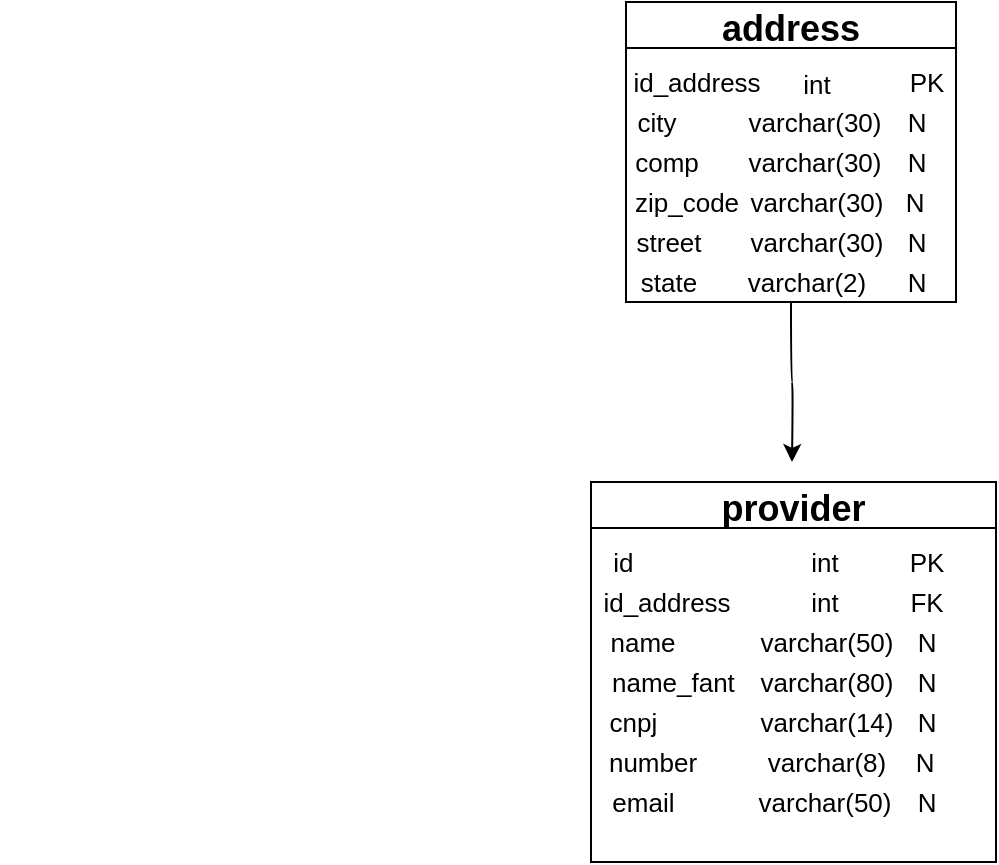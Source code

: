 <mxfile>
    <diagram id="iRefk3Gc-7SHnO-hkTFX" name="Page-1">
        <mxGraphModel dx="833" dy="478" grid="1" gridSize="10" guides="1" tooltips="1" connect="1" arrows="1" fold="1" page="1" pageScale="1" pageWidth="827" pageHeight="1169" math="0" shadow="0">
            <root>
                <mxCell id="0"/>
                <mxCell id="1" parent="0"/>
                <mxCell id="8" style="edgeStyle=orthogonalEdgeStyle;html=1;fontSize=13;" edge="1" parent="1">
                    <mxGeometry relative="1" as="geometry">
                        <mxPoint x="10" y="180" as="targetPoint"/>
                        <mxPoint x="10" y="180" as="sourcePoint"/>
                    </mxGeometry>
                </mxCell>
                <mxCell id="71" style="edgeStyle=orthogonalEdgeStyle;curved=1;html=1;exitX=0.5;exitY=1;exitDx=0;exitDy=0;fontSize=13;" edge="1" parent="1" source="5">
                    <mxGeometry relative="1" as="geometry">
                        <mxPoint x="398" y="370" as="targetPoint"/>
                    </mxGeometry>
                </mxCell>
                <mxCell id="5" value="address" style="swimlane;fontSize=18;strokeWidth=1;" vertex="1" parent="1">
                    <mxGeometry x="315" y="140" width="165" height="150" as="geometry"/>
                </mxCell>
                <mxCell id="9" value="id_address" style="text;html=1;align=center;verticalAlign=middle;resizable=0;points=[];autosize=1;strokeColor=none;fillColor=none;fontSize=13;" vertex="1" parent="5">
                    <mxGeometry x="-5" y="30" width="80" height="20" as="geometry"/>
                </mxCell>
                <mxCell id="10" value="city" style="text;html=1;align=center;verticalAlign=middle;resizable=0;points=[];autosize=1;strokeColor=none;fillColor=none;fontSize=13;" vertex="1" parent="5">
                    <mxGeometry x="-5" y="50" width="40" height="20" as="geometry"/>
                </mxCell>
                <mxCell id="11" value="state" style="text;html=1;align=center;verticalAlign=middle;resizable=0;points=[];autosize=1;strokeColor=none;fillColor=none;fontSize=13;" vertex="1" parent="5">
                    <mxGeometry x="1" y="130" width="40" height="20" as="geometry"/>
                </mxCell>
                <mxCell id="12" value="street" style="text;html=1;align=center;verticalAlign=middle;resizable=0;points=[];autosize=1;strokeColor=none;fillColor=none;fontSize=13;" vertex="1" parent="5">
                    <mxGeometry x="-4" y="110" width="50" height="20" as="geometry"/>
                </mxCell>
                <mxCell id="61" value="PK" style="text;html=1;align=center;verticalAlign=middle;resizable=0;points=[];autosize=1;strokeColor=none;fillColor=none;fontSize=13;" vertex="1" parent="5">
                    <mxGeometry x="135" y="30" width="30" height="20" as="geometry"/>
                </mxCell>
                <mxCell id="64" value="varchar(30)" style="text;html=1;align=center;verticalAlign=middle;resizable=0;points=[];autosize=1;strokeColor=none;fillColor=none;fontSize=13;" vertex="1" parent="5">
                    <mxGeometry x="55" y="110" width="80" height="20" as="geometry"/>
                </mxCell>
                <mxCell id="65" value="varchar(2)" style="text;html=1;align=center;verticalAlign=middle;resizable=0;points=[];autosize=1;strokeColor=none;fillColor=none;fontSize=13;" vertex="1" parent="5">
                    <mxGeometry x="55" y="130" width="70" height="20" as="geometry"/>
                </mxCell>
                <mxCell id="62" value="varchar(30)" style="text;html=1;align=center;verticalAlign=middle;resizable=0;points=[];autosize=1;strokeColor=none;fillColor=none;fontSize=13;" vertex="1" parent="5">
                    <mxGeometry x="54" y="50" width="80" height="20" as="geometry"/>
                </mxCell>
                <mxCell id="66" value="N" style="text;html=1;align=center;verticalAlign=middle;resizable=0;points=[];autosize=1;strokeColor=none;fillColor=none;fontSize=13;" vertex="1" parent="5">
                    <mxGeometry x="135" y="110" width="20" height="20" as="geometry"/>
                </mxCell>
                <mxCell id="67" value="N" style="text;html=1;align=center;verticalAlign=middle;resizable=0;points=[];autosize=1;strokeColor=none;fillColor=none;fontSize=13;" vertex="1" parent="5">
                    <mxGeometry x="135" y="130" width="20" height="20" as="geometry"/>
                </mxCell>
                <mxCell id="72" value="comp" style="text;html=1;align=center;verticalAlign=middle;resizable=0;points=[];autosize=1;strokeColor=none;fillColor=none;fontSize=13;" vertex="1" parent="5">
                    <mxGeometry x="-5" y="70" width="50" height="20" as="geometry"/>
                </mxCell>
                <mxCell id="73" value="varchar(30)" style="text;html=1;align=center;verticalAlign=middle;resizable=0;points=[];autosize=1;strokeColor=none;fillColor=none;fontSize=13;" vertex="1" parent="5">
                    <mxGeometry x="54" y="70" width="80" height="20" as="geometry"/>
                </mxCell>
                <mxCell id="75" value="zip_code" style="text;html=1;align=center;verticalAlign=middle;resizable=0;points=[];autosize=1;strokeColor=none;fillColor=none;fontSize=13;" vertex="1" parent="5">
                    <mxGeometry x="-5" y="90" width="70" height="20" as="geometry"/>
                </mxCell>
                <mxCell id="76" value="varchar(30)" style="text;html=1;align=center;verticalAlign=middle;resizable=0;points=[];autosize=1;strokeColor=none;fillColor=none;fontSize=13;" vertex="1" parent="5">
                    <mxGeometry x="55" y="90" width="80" height="20" as="geometry"/>
                </mxCell>
                <mxCell id="77" value="N" style="text;html=1;align=center;verticalAlign=middle;resizable=0;points=[];autosize=1;strokeColor=none;fillColor=none;fontSize=13;" vertex="1" parent="5">
                    <mxGeometry x="134" y="90" width="20" height="20" as="geometry"/>
                </mxCell>
                <mxCell id="78" value="N" style="text;html=1;align=center;verticalAlign=middle;resizable=0;points=[];autosize=1;strokeColor=none;fillColor=none;fontSize=13;" vertex="1" parent="5">
                    <mxGeometry x="135" y="70" width="20" height="20" as="geometry"/>
                </mxCell>
                <mxCell id="31" value="provider" style="swimlane;fontSize=18;strokeWidth=1;startSize=23;" vertex="1" parent="1">
                    <mxGeometry x="297.5" y="380" width="202.5" height="190" as="geometry"/>
                </mxCell>
                <mxCell id="32" value="name" style="text;html=1;align=center;verticalAlign=middle;resizable=0;points=[];autosize=1;strokeColor=none;fillColor=none;fontSize=13;" vertex="1" parent="31">
                    <mxGeometry y="70" width="50" height="20" as="geometry"/>
                </mxCell>
                <mxCell id="33" value="id&amp;nbsp;" style="text;html=1;align=center;verticalAlign=middle;resizable=0;points=[];autosize=1;strokeColor=none;fillColor=none;fontSize=13;" vertex="1" parent="31">
                    <mxGeometry x="2.5" y="30" width="30" height="20" as="geometry"/>
                </mxCell>
                <mxCell id="34" value="id_address" style="text;html=1;align=center;verticalAlign=middle;resizable=0;points=[];autosize=1;strokeColor=none;fillColor=none;fontSize=13;" vertex="1" parent="31">
                    <mxGeometry x="-2.5" y="50" width="80" height="20" as="geometry"/>
                </mxCell>
                <mxCell id="35" value="name_fant&amp;nbsp;" style="text;html=1;align=center;verticalAlign=middle;resizable=0;points=[];autosize=1;strokeColor=none;fillColor=none;fontSize=13;" vertex="1" parent="31">
                    <mxGeometry x="2.5" y="90" width="80" height="20" as="geometry"/>
                </mxCell>
                <mxCell id="37" value="cnpj&amp;nbsp;" style="text;html=1;align=center;verticalAlign=middle;resizable=0;points=[];autosize=1;strokeColor=none;fillColor=none;fontSize=13;" vertex="1" parent="31">
                    <mxGeometry x="2.5" y="110" width="40" height="20" as="geometry"/>
                </mxCell>
                <mxCell id="40" value="number" style="text;html=1;align=center;verticalAlign=middle;resizable=0;points=[];autosize=1;strokeColor=none;fillColor=none;fontSize=13;" vertex="1" parent="31">
                    <mxGeometry y="130" width="60" height="20" as="geometry"/>
                </mxCell>
                <mxCell id="41" value="email&amp;nbsp;" style="text;html=1;align=center;verticalAlign=middle;resizable=0;points=[];autosize=1;strokeColor=none;fillColor=none;fontSize=13;" vertex="1" parent="31">
                    <mxGeometry x="2.5" y="150" width="50" height="20" as="geometry"/>
                </mxCell>
                <mxCell id="46" value="FK" style="text;html=1;align=center;verticalAlign=middle;resizable=0;points=[];autosize=1;strokeColor=none;fillColor=none;fontSize=13;" vertex="1" parent="31">
                    <mxGeometry x="152.5" y="50" width="30" height="20" as="geometry"/>
                </mxCell>
                <mxCell id="43" value="int" style="text;html=1;align=center;verticalAlign=middle;resizable=0;points=[];autosize=1;strokeColor=none;fillColor=none;fontSize=13;" vertex="1" parent="31">
                    <mxGeometry x="101.5" y="30" width="30" height="20" as="geometry"/>
                </mxCell>
                <mxCell id="45" value="int" style="text;html=1;align=center;verticalAlign=middle;resizable=0;points=[];autosize=1;strokeColor=none;fillColor=none;fontSize=13;" vertex="1" parent="31">
                    <mxGeometry x="101.5" y="50" width="30" height="20" as="geometry"/>
                </mxCell>
                <mxCell id="44" value="PK" style="text;html=1;align=center;verticalAlign=middle;resizable=0;points=[];autosize=1;strokeColor=none;fillColor=none;fontSize=13;" vertex="1" parent="31">
                    <mxGeometry x="152.5" y="30" width="30" height="20" as="geometry"/>
                </mxCell>
                <mxCell id="47" value="varchar(50)" style="text;html=1;align=center;verticalAlign=middle;resizable=0;points=[];autosize=1;strokeColor=none;fillColor=none;fontSize=13;" vertex="1" parent="31">
                    <mxGeometry x="77.5" y="70" width="80" height="20" as="geometry"/>
                </mxCell>
                <mxCell id="48" value="N" style="text;html=1;align=center;verticalAlign=middle;resizable=0;points=[];autosize=1;strokeColor=none;fillColor=none;fontSize=13;" vertex="1" parent="31">
                    <mxGeometry x="157.5" y="70" width="20" height="20" as="geometry"/>
                </mxCell>
                <mxCell id="50" value="varchar(80)" style="text;html=1;align=center;verticalAlign=middle;resizable=0;points=[];autosize=1;strokeColor=none;fillColor=none;fontSize=13;" vertex="1" parent="31">
                    <mxGeometry x="77.5" y="90" width="80" height="20" as="geometry"/>
                </mxCell>
                <mxCell id="51" value="varchar(14)" style="text;html=1;align=center;verticalAlign=middle;resizable=0;points=[];autosize=1;strokeColor=none;fillColor=none;fontSize=13;" vertex="1" parent="31">
                    <mxGeometry x="77.5" y="110" width="80" height="20" as="geometry"/>
                </mxCell>
                <mxCell id="52" value="varchar(8)" style="text;html=1;align=center;verticalAlign=middle;resizable=0;points=[];autosize=1;strokeColor=none;fillColor=none;fontSize=13;" vertex="1" parent="31">
                    <mxGeometry x="82.5" y="130" width="70" height="20" as="geometry"/>
                </mxCell>
                <mxCell id="53" value="varchar(50)" style="text;html=1;align=center;verticalAlign=middle;resizable=0;points=[];autosize=1;strokeColor=none;fillColor=none;fontSize=13;" vertex="1" parent="31">
                    <mxGeometry x="76.5" y="150" width="80" height="20" as="geometry"/>
                </mxCell>
                <mxCell id="54" value="N" style="text;html=1;align=center;verticalAlign=middle;resizable=0;points=[];autosize=1;strokeColor=none;fillColor=none;fontSize=13;" vertex="1" parent="31">
                    <mxGeometry x="157.5" y="90" width="20" height="20" as="geometry"/>
                </mxCell>
                <mxCell id="57" value="N" style="text;html=1;align=center;verticalAlign=middle;resizable=0;points=[];autosize=1;strokeColor=none;fillColor=none;fontSize=13;" vertex="1" parent="31">
                    <mxGeometry x="156.5" y="130" width="20" height="20" as="geometry"/>
                </mxCell>
                <mxCell id="56" value="N" style="text;html=1;align=center;verticalAlign=middle;resizable=0;points=[];autosize=1;strokeColor=none;fillColor=none;fontSize=13;" vertex="1" parent="31">
                    <mxGeometry x="157.5" y="110" width="20" height="20" as="geometry"/>
                </mxCell>
                <mxCell id="58" value="N" style="text;html=1;align=center;verticalAlign=middle;resizable=0;points=[];autosize=1;strokeColor=none;fillColor=none;fontSize=13;" vertex="1" parent="31">
                    <mxGeometry x="157.5" y="150" width="20" height="20" as="geometry"/>
                </mxCell>
                <mxCell id="60" value="&lt;font style=&quot;font-size: 13px&quot;&gt;int&lt;/font&gt;" style="text;html=1;align=center;verticalAlign=middle;resizable=0;points=[];autosize=1;strokeColor=none;fillColor=none;fontSize=18;" vertex="1" parent="1">
                    <mxGeometry x="395" y="165" width="30" height="30" as="geometry"/>
                </mxCell>
                <mxCell id="63" value="N" style="text;html=1;align=center;verticalAlign=middle;resizable=0;points=[];autosize=1;strokeColor=none;fillColor=none;fontSize=13;" vertex="1" parent="1">
                    <mxGeometry x="450" y="190" width="20" height="20" as="geometry"/>
                </mxCell>
            </root>
        </mxGraphModel>
    </diagram>
</mxfile>